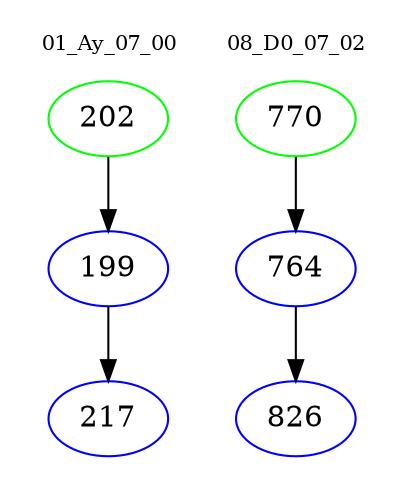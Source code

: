 digraph{
subgraph cluster_0 {
color = white
label = "01_Ay_07_00";
fontsize=10;
T0_202 [label="202", color="green"]
T0_202 -> T0_199 [color="black"]
T0_199 [label="199", color="blue"]
T0_199 -> T0_217 [color="black"]
T0_217 [label="217", color="blue"]
}
subgraph cluster_1 {
color = white
label = "08_D0_07_02";
fontsize=10;
T1_770 [label="770", color="green"]
T1_770 -> T1_764 [color="black"]
T1_764 [label="764", color="blue"]
T1_764 -> T1_826 [color="black"]
T1_826 [label="826", color="blue"]
}
}
